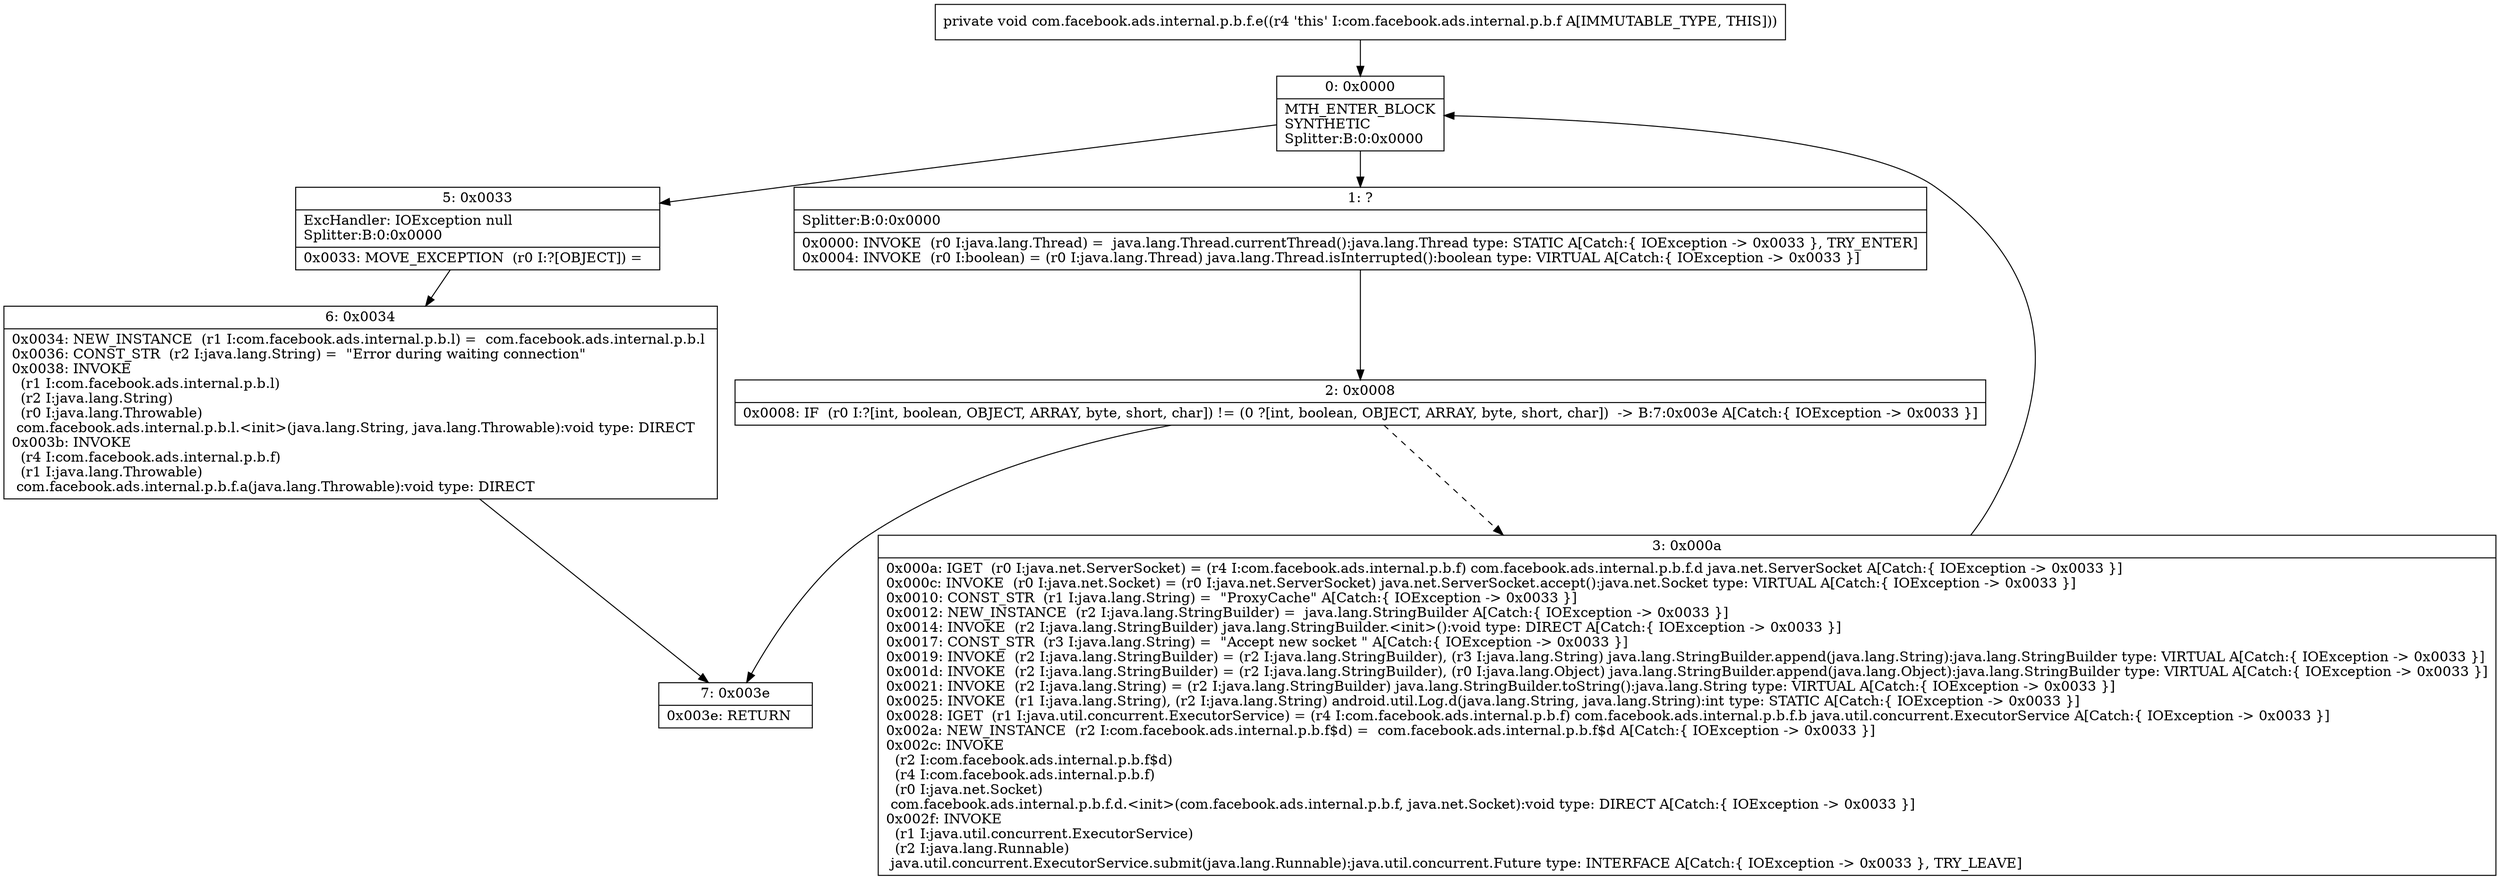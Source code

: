 digraph "CFG forcom.facebook.ads.internal.p.b.f.e()V" {
Node_0 [shape=record,label="{0\:\ 0x0000|MTH_ENTER_BLOCK\lSYNTHETIC\lSplitter:B:0:0x0000\l}"];
Node_1 [shape=record,label="{1\:\ ?|Splitter:B:0:0x0000\l|0x0000: INVOKE  (r0 I:java.lang.Thread) =  java.lang.Thread.currentThread():java.lang.Thread type: STATIC A[Catch:\{ IOException \-\> 0x0033 \}, TRY_ENTER]\l0x0004: INVOKE  (r0 I:boolean) = (r0 I:java.lang.Thread) java.lang.Thread.isInterrupted():boolean type: VIRTUAL A[Catch:\{ IOException \-\> 0x0033 \}]\l}"];
Node_2 [shape=record,label="{2\:\ 0x0008|0x0008: IF  (r0 I:?[int, boolean, OBJECT, ARRAY, byte, short, char]) != (0 ?[int, boolean, OBJECT, ARRAY, byte, short, char])  \-\> B:7:0x003e A[Catch:\{ IOException \-\> 0x0033 \}]\l}"];
Node_3 [shape=record,label="{3\:\ 0x000a|0x000a: IGET  (r0 I:java.net.ServerSocket) = (r4 I:com.facebook.ads.internal.p.b.f) com.facebook.ads.internal.p.b.f.d java.net.ServerSocket A[Catch:\{ IOException \-\> 0x0033 \}]\l0x000c: INVOKE  (r0 I:java.net.Socket) = (r0 I:java.net.ServerSocket) java.net.ServerSocket.accept():java.net.Socket type: VIRTUAL A[Catch:\{ IOException \-\> 0x0033 \}]\l0x0010: CONST_STR  (r1 I:java.lang.String) =  \"ProxyCache\" A[Catch:\{ IOException \-\> 0x0033 \}]\l0x0012: NEW_INSTANCE  (r2 I:java.lang.StringBuilder) =  java.lang.StringBuilder A[Catch:\{ IOException \-\> 0x0033 \}]\l0x0014: INVOKE  (r2 I:java.lang.StringBuilder) java.lang.StringBuilder.\<init\>():void type: DIRECT A[Catch:\{ IOException \-\> 0x0033 \}]\l0x0017: CONST_STR  (r3 I:java.lang.String) =  \"Accept new socket \" A[Catch:\{ IOException \-\> 0x0033 \}]\l0x0019: INVOKE  (r2 I:java.lang.StringBuilder) = (r2 I:java.lang.StringBuilder), (r3 I:java.lang.String) java.lang.StringBuilder.append(java.lang.String):java.lang.StringBuilder type: VIRTUAL A[Catch:\{ IOException \-\> 0x0033 \}]\l0x001d: INVOKE  (r2 I:java.lang.StringBuilder) = (r2 I:java.lang.StringBuilder), (r0 I:java.lang.Object) java.lang.StringBuilder.append(java.lang.Object):java.lang.StringBuilder type: VIRTUAL A[Catch:\{ IOException \-\> 0x0033 \}]\l0x0021: INVOKE  (r2 I:java.lang.String) = (r2 I:java.lang.StringBuilder) java.lang.StringBuilder.toString():java.lang.String type: VIRTUAL A[Catch:\{ IOException \-\> 0x0033 \}]\l0x0025: INVOKE  (r1 I:java.lang.String), (r2 I:java.lang.String) android.util.Log.d(java.lang.String, java.lang.String):int type: STATIC A[Catch:\{ IOException \-\> 0x0033 \}]\l0x0028: IGET  (r1 I:java.util.concurrent.ExecutorService) = (r4 I:com.facebook.ads.internal.p.b.f) com.facebook.ads.internal.p.b.f.b java.util.concurrent.ExecutorService A[Catch:\{ IOException \-\> 0x0033 \}]\l0x002a: NEW_INSTANCE  (r2 I:com.facebook.ads.internal.p.b.f$d) =  com.facebook.ads.internal.p.b.f$d A[Catch:\{ IOException \-\> 0x0033 \}]\l0x002c: INVOKE  \l  (r2 I:com.facebook.ads.internal.p.b.f$d)\l  (r4 I:com.facebook.ads.internal.p.b.f)\l  (r0 I:java.net.Socket)\l com.facebook.ads.internal.p.b.f.d.\<init\>(com.facebook.ads.internal.p.b.f, java.net.Socket):void type: DIRECT A[Catch:\{ IOException \-\> 0x0033 \}]\l0x002f: INVOKE  \l  (r1 I:java.util.concurrent.ExecutorService)\l  (r2 I:java.lang.Runnable)\l java.util.concurrent.ExecutorService.submit(java.lang.Runnable):java.util.concurrent.Future type: INTERFACE A[Catch:\{ IOException \-\> 0x0033 \}, TRY_LEAVE]\l}"];
Node_5 [shape=record,label="{5\:\ 0x0033|ExcHandler: IOException null\lSplitter:B:0:0x0000\l|0x0033: MOVE_EXCEPTION  (r0 I:?[OBJECT]) =  \l}"];
Node_6 [shape=record,label="{6\:\ 0x0034|0x0034: NEW_INSTANCE  (r1 I:com.facebook.ads.internal.p.b.l) =  com.facebook.ads.internal.p.b.l \l0x0036: CONST_STR  (r2 I:java.lang.String) =  \"Error during waiting connection\" \l0x0038: INVOKE  \l  (r1 I:com.facebook.ads.internal.p.b.l)\l  (r2 I:java.lang.String)\l  (r0 I:java.lang.Throwable)\l com.facebook.ads.internal.p.b.l.\<init\>(java.lang.String, java.lang.Throwable):void type: DIRECT \l0x003b: INVOKE  \l  (r4 I:com.facebook.ads.internal.p.b.f)\l  (r1 I:java.lang.Throwable)\l com.facebook.ads.internal.p.b.f.a(java.lang.Throwable):void type: DIRECT \l}"];
Node_7 [shape=record,label="{7\:\ 0x003e|0x003e: RETURN   \l}"];
MethodNode[shape=record,label="{private void com.facebook.ads.internal.p.b.f.e((r4 'this' I:com.facebook.ads.internal.p.b.f A[IMMUTABLE_TYPE, THIS])) }"];
MethodNode -> Node_0;
Node_0 -> Node_1;
Node_0 -> Node_5;
Node_1 -> Node_2;
Node_2 -> Node_3[style=dashed];
Node_2 -> Node_7;
Node_3 -> Node_0;
Node_5 -> Node_6;
Node_6 -> Node_7;
}

